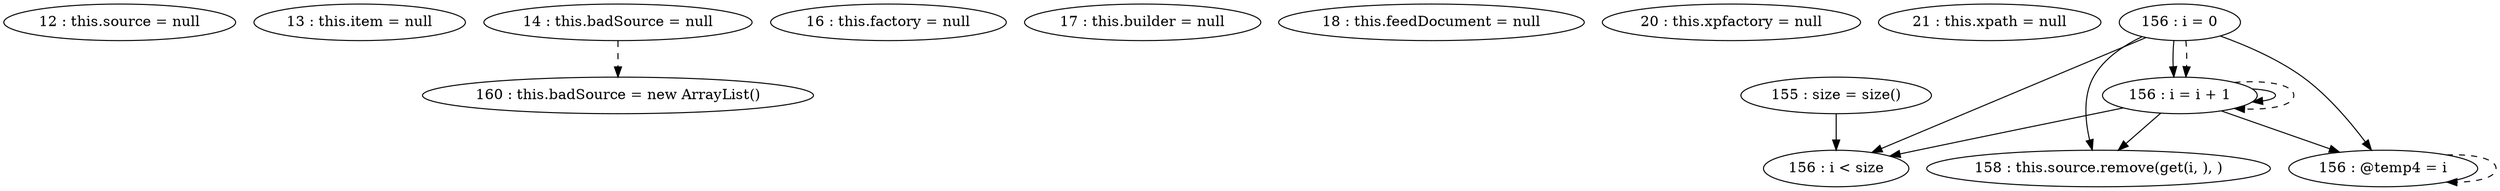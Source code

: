 digraph G {
"12 : this.source = null"
"13 : this.item = null"
"14 : this.badSource = null"
"14 : this.badSource = null" -> "160 : this.badSource = new ArrayList()" [style=dashed]
"16 : this.factory = null"
"17 : this.builder = null"
"18 : this.feedDocument = null"
"20 : this.xpfactory = null"
"21 : this.xpath = null"
"155 : size = size()"
"155 : size = size()" -> "156 : i < size"
"156 : i = 0"
"156 : i = 0" -> "156 : i < size"
"156 : i = 0" -> "156 : @temp4 = i"
"156 : i = 0" -> "158 : this.source.remove(get(i, ), )"
"156 : i = 0" -> "156 : i = i + 1"
"156 : i = 0" -> "156 : i = i + 1" [style=dashed]
"156 : i < size"
"158 : this.source.remove(get(i, ), )"
"156 : @temp4 = i"
"156 : @temp4 = i" -> "156 : @temp4 = i" [style=dashed]
"156 : i = i + 1"
"156 : i = i + 1" -> "156 : i < size"
"156 : i = i + 1" -> "156 : @temp4 = i"
"156 : i = i + 1" -> "158 : this.source.remove(get(i, ), )"
"156 : i = i + 1" -> "156 : i = i + 1"
"156 : i = i + 1" -> "156 : i = i + 1" [style=dashed]
"160 : this.badSource = new ArrayList()"
}